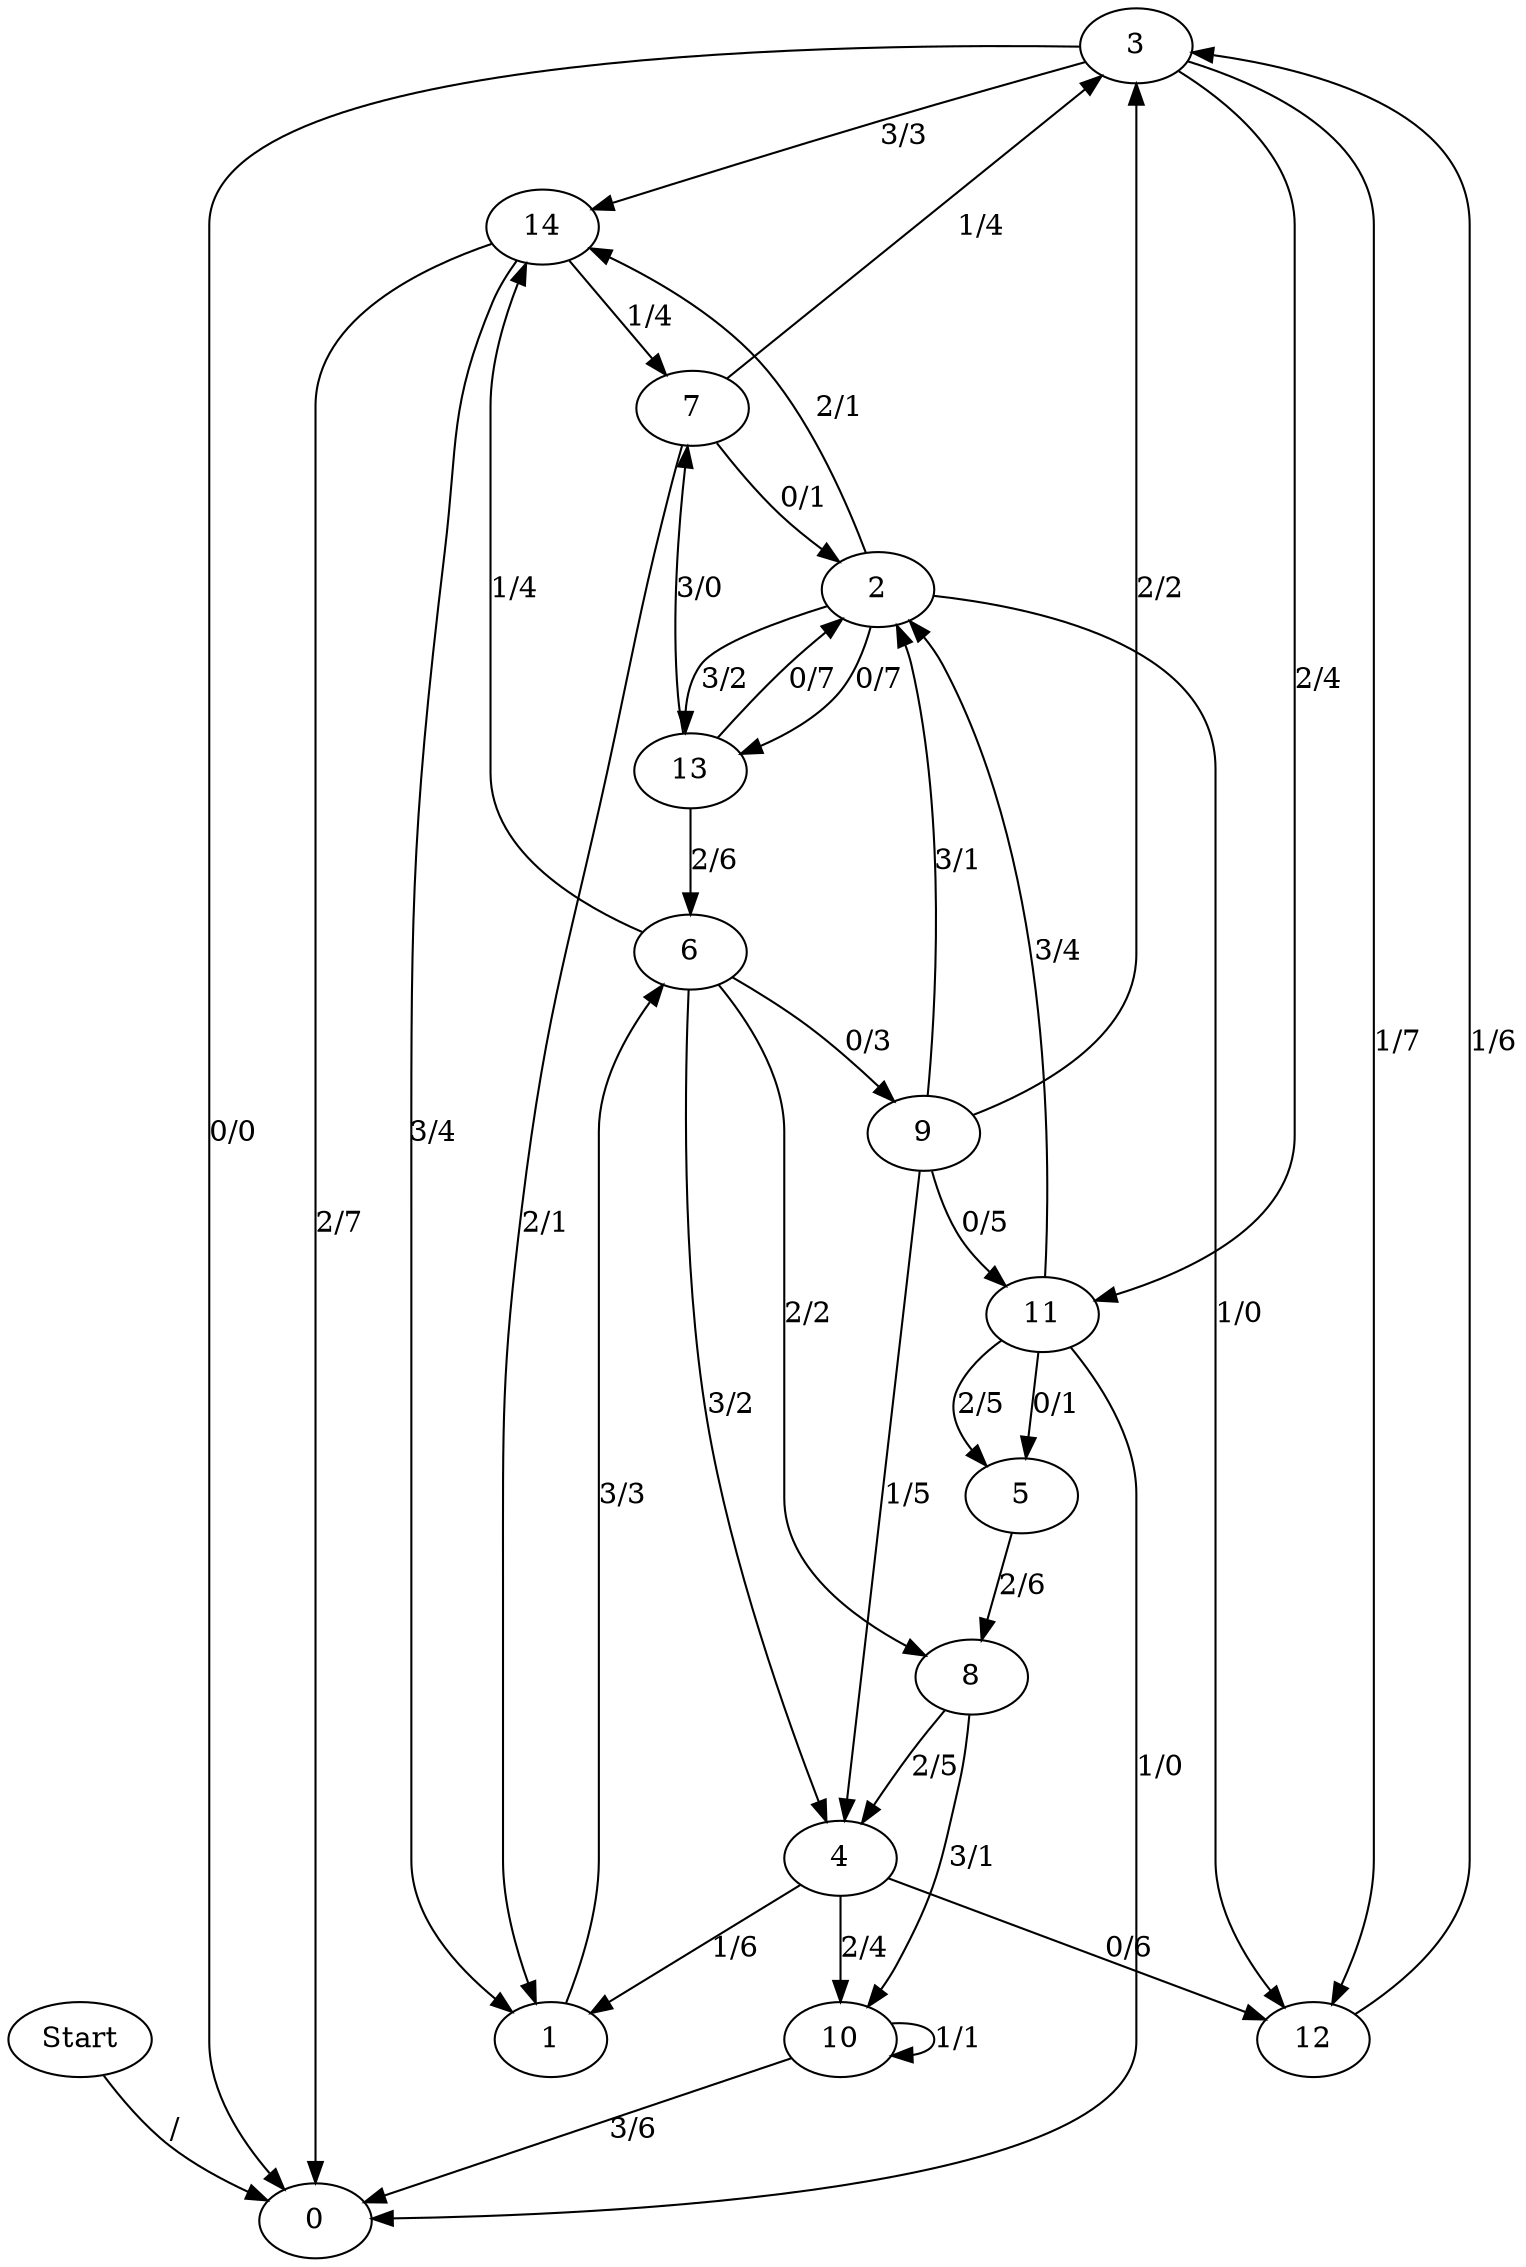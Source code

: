 digraph {
	Start -> 0 [label="/"]
	13 -> 2 [label="0/7"]
	13 -> 6 [label="2/6"]
	13 -> 7 [label="3/0"]
	7 -> 1 [label="2/1"]
	7 -> 2 [label="0/1"]
	7 -> 3 [label="1/4"]
	2 -> 13 [label="0/7"]
	2 -> 12 [label="1/0"]
	2 -> 14 [label="2/1"]
	2 -> 13 [label="3/2"]
	12 -> 3 [label="1/6"]
	3 -> 0 [label="0/0"]
	3 -> 12 [label="1/7"]
	3 -> 11 [label="2/4"]
	3 -> 14 [label="3/3"]
	14 -> 7 [label="1/4"]
	14 -> 0 [label="2/7"]
	14 -> 1 [label="3/4"]
	1 -> 6 [label="3/3"]
	6 -> 14 [label="1/4"]
	6 -> 8 [label="2/2"]
	6 -> 4 [label="3/2"]
	6 -> 9 [label="0/3"]
	9 -> 3 [label="2/2"]
	9 -> 2 [label="3/1"]
	9 -> 11 [label="0/5"]
	9 -> 4 [label="1/5"]
	11 -> 5 [label="2/5"]
	11 -> 2 [label="3/4"]
	11 -> 5 [label="0/1"]
	11 -> 0 [label="1/0"]
	5 -> 8 [label="2/6"]
	8 -> 10 [label="3/1"]
	8 -> 4 [label="2/5"]
	4 -> 1 [label="1/6"]
	4 -> 10 [label="2/4"]
	4 -> 12 [label="0/6"]
	10 -> 10 [label="1/1"]
	10 -> 0 [label="3/6"]
}